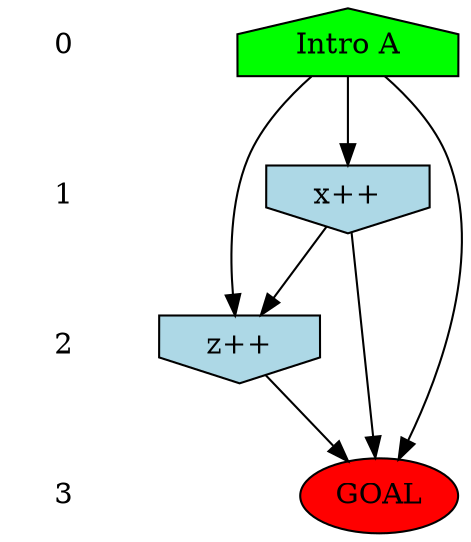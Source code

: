/* Compression of 1147 causal flows obtained in average at 3.892481E-02 t.u */
/* Compressed causal flows were: [1;2;3;4;5;6;7;8;9;10;11;12;13;14;15;16;17;18;19;20;21;22;23;24;25;26;27;28;29;30;31;32;33;34;35;36;37;38;39;40;41;42;43;44;45;46;47;48;49;50;51;52;53;54;55;56;57;58;59;60;61;62;63;64;65;66;67;68;69;70;71;72;73;74;75;76;77;78;79;80;81;82;83;84;85;86;87;88;89;90;91;92;93;94;95;96;97;98;99;100;101;102;103;104;105;106;107;108;109;110;111;112;113;114;115;116;117;118;119;120;121;122;123;124;125;126;127;128;129;130;131;132;133;134;135;136;137;138;139;140;141;142;143;144;145;146;147;148;149;150;151;152;153;154;155;156;157;158;159;160;161;162;163;164;165;166;167;168;169;170;171;172;173;174;175;176;177;178;179;180;181;182;183;184;185;186;187;188;189;190;191;192;193;194;195;196;197;198;199;200;201;202;203;204;205;206;207;208;209;210;211;212;213;214;215;216;217;218;219;220;221;222;223;224;225;226;227;228;229;230;231;232;233;234;235;236;237;238;239;240;241;242;243;244;245;246;247;248;249;250;251;252;253;254;255;256;257;258;259;260;261;262;263;264;265;266;267;268;269;270;271;272;273;274;275;276;277;278;279;280;281;282;283;284;285;286;287;288;289;290;291;292;293;294;295;296;297;298;299;300;301;302;303;304;305;306;307;308;309;310;311;312;313;314;315;316;317;318;319;320;321;322;323;324;325;326;327;328;329;330;331;332;333;334;335;336;337;338;339;340;341;342;343;344;345;346;347;348;349;350;351;352;353;354;355;356;357;358;359;360;361;362;363;364;365;366;367;368;369;370;371;372;373;374;375;376;377;378;379;380;381;382;383;384;385;386;387;388;389;390;391;392;393;394;395;396;397;398;399;400;401;402;403;404;405;406;407;408;409;410;411;412;413;414;415;416;417;418;419;420;421;422;423;424;425;426;427;428;429;430;431;432;433;434;435;436;437;438;439;440;441;442;443;444;445;446;447;448;449;450;451;452;453;454;455;456;457;458;459;460;461;462;463;464;465;466;467;468;469;470;471;472;473;474;475;476;477;478;479;480;481;482;483;484;485;486;487;488;489;490;491;492;493;494;495;496;497;498;499;500;501;502;503;504;505;506;507;508;509;510;511;512;513;514;515;516;517;518;519;520;521;522;523;524;525;526;527;528;529;530;531;532;533;534;535;536;537;538;539;540;541;542;543;544;545;546;547;548;549;550;551;552;553;554;555;556;557;558;559;560;561;562;563;564;565;566;567;568;569;570;571;572;573;574;575;576;577;578;579;580;581;582;583;584;585;586;587;588;589;590;591;592;593;594;595;596;597;598;599;600;601;602;603;604;605;606;607;608;609;610;611;612;613;614;615;616;617;618;619;620;621;622;623;624;625;626;627;628;629;630;631;632;633;634;635;636;637;638;639;640;641;642;643;644;645;646;647;648;649;650;651;652;653;654;655;656;657;658;659;660;661;662;663;664;665;666;667;668;669;670;671;672;673;674;675;676;677;678;679;680;681;682;683;684;685;686;687;688;689;690;691;692;693;694;695;696;697;698;699;700;701;702;703;704;705;706;707;708;709;710;711;712;713;714;715;716;717;718;719;720;721;722;723;724;725;726;727;728;729;730;731;732;733;734;735;736;737;738;739;740;741;742;743;744;745;746;747;748;749;750;751;752;753;754;755;756;757;758;759;760;761;762;763;764;765;766;767;768;769;770;771;772;773;774;775;776;777;778;779;780;781;782;783;784;785;786;787;788;789;790;791;792;793;794;795;796;797;798;799;800;801;802;803;804;805;806;807;808;809;810;811;812;813;814;815;816;817;818;819;820;821;822;823;824;825;826;827;828;829;830;831;832;833;834;835;836;837;838;839;840;841;842;843;844;845;846;847;848;849;850;851;852;853;854;855;856;857;858;859;860;861;862;863;864;865;866;867;868;869;870;871;872;873;874;875;876;877;878;879;880;881;882;883;884;885;886;887;888;889;890;891;892;893;894;895;896;897;898;899;900;901;902;903;904;905;906;907;908;909;910;911;912;913;914;915;916;917;918;919;920;921;922;923;924;925;926;927;928;929;930;931;932;933;934;935;936;937;938;939;940;941;942;943;944;945;946;947;948;949;950;951;952;953;954;955;956;957;958;959;960;961;962;963;964;965;966;967;968;969;970;971;972;973;974;975;976;977;978;979;980;981;982;983;984;985;986;987;988;989;990;991;992;993;994;995;996;997;998;999;1000;1001;1002;1003;1004;1005;1006;1007;1008;1009;1010;1011;1012;1013;1014;1015;1016;1017;1018;1019;1020;1021;1022;1023;1024;1025;1026;1027;1028;1029;1030;1031;1032;1033;1034;1035;1036;1037;1038;1039;1040;1041;1042;1043;1044;1045;1046;1047;1048;1049;1050;1051;1052;1053;1054;1055;1056;1057;1058;1059;1060;1061;1062;1063;1064;1065;1066;1067;1068;1069;1070;1071;1072;1073;1074;1075;1076;1077;1078;1079;1080;1081;1082;1083;1084;1085;1086;1087;1088;1089;1090;1091;1092;1093;1094;1095;1096;1097;1098;1099;1100;1101;1102;1103;1104;1105;1106;1107;1108;1109;1110;1111;1112;1113;1114;1115;1116;1117;1118;1119;1120;1121;1122;1123;1124;1125;1126;1127;1128;1129;1130;1131;1132;1133;1134;1135;1136;1137;1138;1139;1140;1141;1142;1143;1144;1145;1146;1147] */
digraph G{
 ranksep=.5 ; 
{ rank = same ; "0" [shape=plaintext] ; node_1 [label ="Intro A", shape=house, style=filled, fillcolor=green] ;
}
{ rank = same ; "1" [shape=plaintext] ; node_2 [label="x++", shape=invhouse, style=filled, fillcolor = lightblue] ;
}
{ rank = same ; "2" [shape=plaintext] ; node_3 [label="z++", shape=invhouse, style=filled, fillcolor = lightblue] ;
}
{ rank = same ; "3" [shape=plaintext] ; node_4 [label ="GOAL", style=filled, fillcolor=red] ;
}
"0" -> "1" [style="invis"]; 
"1" -> "2" [style="invis"]; 
"2" -> "3" [style="invis"]; 
node_1 -> node_2
node_1 -> node_3
node_2 -> node_3
node_1 -> node_4
node_2 -> node_4
node_3 -> node_4
}
/*
 Dot generation time: 0.000000
*/